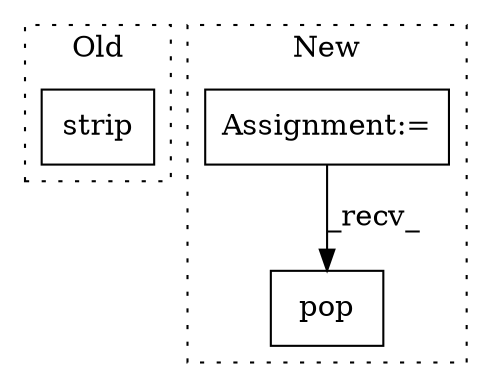 digraph G {
subgraph cluster0 {
1 [label="strip" a="32" s="1726,1737" l="6,1" shape="box"];
label = "Old";
style="dotted";
}
subgraph cluster1 {
2 [label="pop" a="32" s="2138,2143" l="4,1" shape="box"];
3 [label="Assignment:=" a="7" s="1827" l="1" shape="box"];
label = "New";
style="dotted";
}
3 -> 2 [label="_recv_"];
}